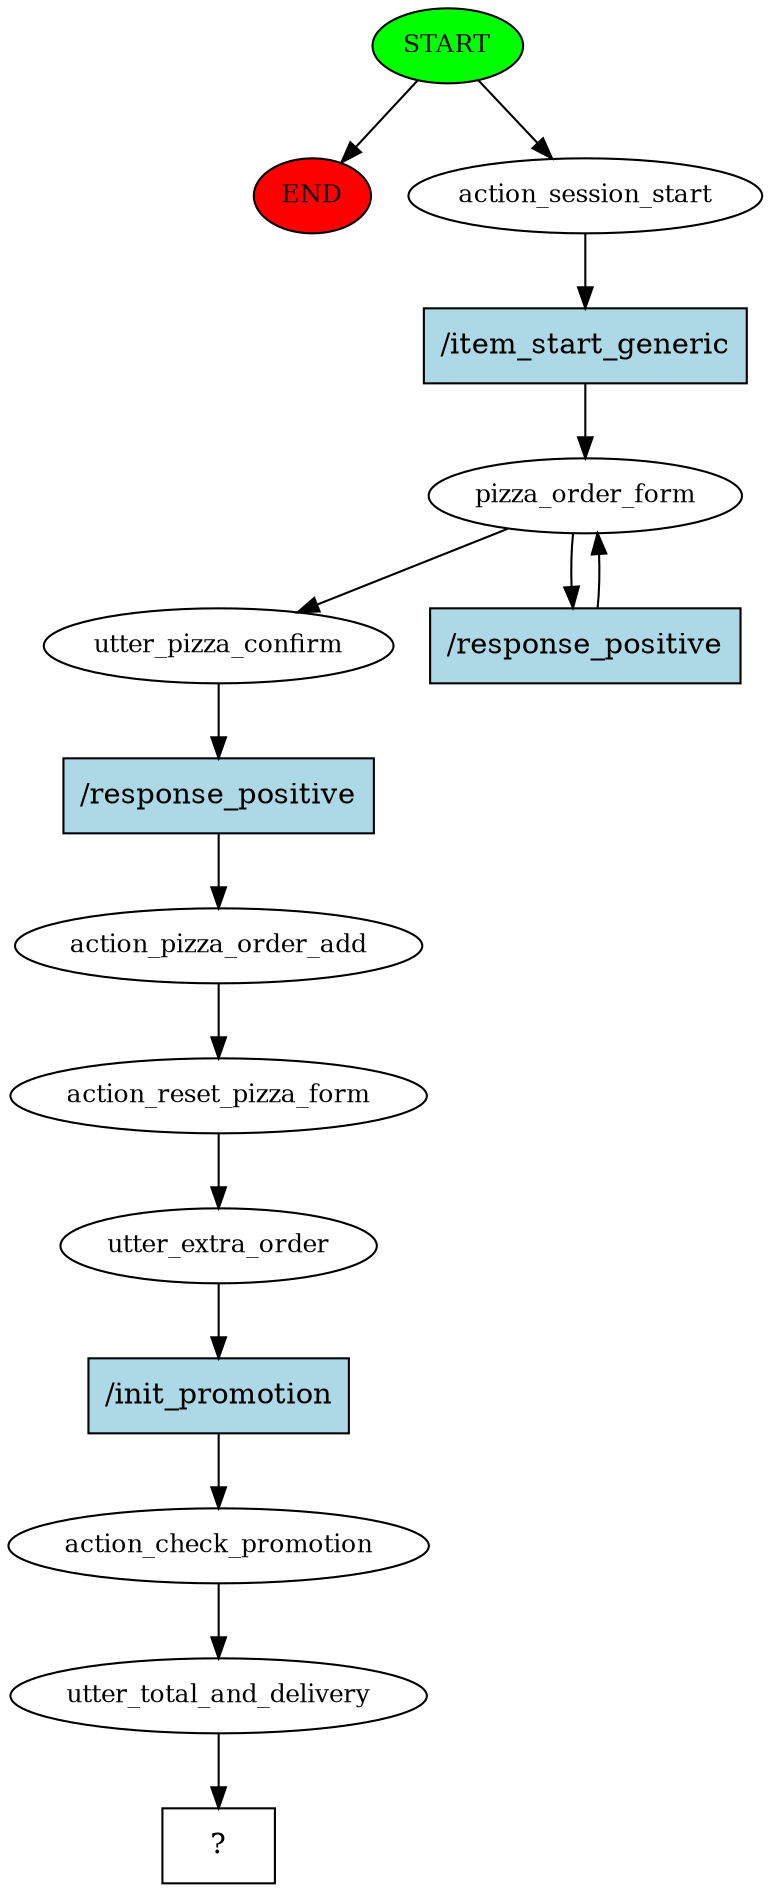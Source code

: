 digraph  {
0 [class="start active", fillcolor=green, fontsize=12, label=START, style=filled];
"-1" [class=end, fillcolor=red, fontsize=12, label=END, style=filled];
1 [class=active, fontsize=12, label=action_session_start];
2 [class=active, fontsize=12, label=pizza_order_form];
4 [class=active, fontsize=12, label=utter_pizza_confirm];
5 [class=active, fontsize=12, label=action_pizza_order_add];
6 [class=active, fontsize=12, label=action_reset_pizza_form];
7 [class=active, fontsize=12, label=utter_extra_order];
8 [class=active, fontsize=12, label=action_check_promotion];
9 [class=active, fontsize=12, label=utter_total_and_delivery];
10 [class="intent dashed active", label="  ?  ", shape=rect];
11 [class="intent active", fillcolor=lightblue, label="/item_start_generic", shape=rect, style=filled];
12 [class="intent active", fillcolor=lightblue, label="/response_positive", shape=rect, style=filled];
13 [class="intent active", fillcolor=lightblue, label="/response_positive", shape=rect, style=filled];
14 [class="intent active", fillcolor=lightblue, label="/init_promotion", shape=rect, style=filled];
0 -> "-1"  [class="", key=NONE, label=""];
0 -> 1  [class=active, key=NONE, label=""];
1 -> 11  [class=active, key=0];
2 -> 4  [class=active, key=NONE, label=""];
2 -> 12  [class=active, key=0];
4 -> 13  [class=active, key=0];
5 -> 6  [class=active, key=NONE, label=""];
6 -> 7  [class=active, key=NONE, label=""];
7 -> 14  [class=active, key=0];
8 -> 9  [class=active, key=NONE, label=""];
9 -> 10  [class=active, key=NONE, label=""];
11 -> 2  [class=active, key=0];
12 -> 2  [class=active, key=0];
13 -> 5  [class=active, key=0];
14 -> 8  [class=active, key=0];
}

